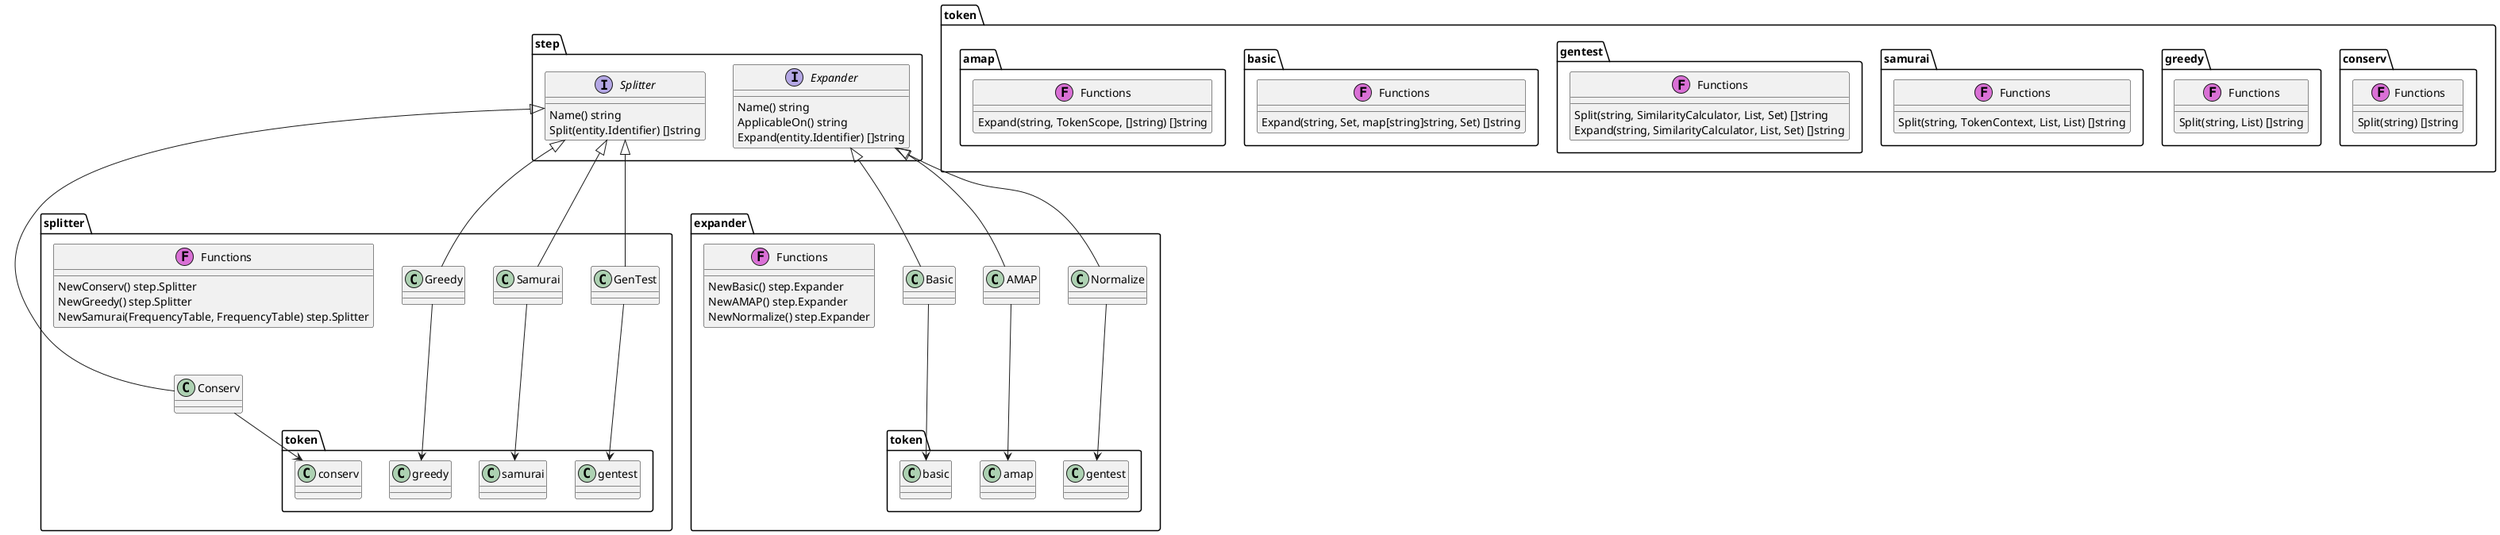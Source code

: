 @@startuml Pipeline Class Diagram

package step {
    interface Splitter {
        Name() string
        Split(entity.Identifier) []string
    }

    interface Expander {
        Name() string
        ApplicableOn() string
        Expand(entity.Identifier) []string
    }
}

package splitter {
    Splitter <|--- Conserv
    Splitter <|--- Greedy
    Splitter <|--- Samurai
    Splitter <|--- GenTest

    class splitter.Functions <<(F, orchid)>> {
        NewConserv() step.Splitter
        NewGreedy() step.Splitter
        NewSamurai(FrequencyTable, FrequencyTable) step.Splitter
    }

    class Conserv
    Conserv --> token.conserv

    class Greedy
    Greedy ---> token.greedy

    class Samurai
    Samurai ---> token.samurai

    class GenTest
    GenTest ---> token.gentest
}

package expander {
    Expander <|--- Basic
    Expander <|--- AMAP
    Expander <|--- Normalize

    class expander.Functions <<(F, orchid)>> {
        NewBasic() step.Expander
        NewAMAP() step.Expander
        NewNormalize() step.Expander
    }

    class Basic
    Basic ---> token.basic

    class AMAP
    AMAP ---> token.amap

    class Normalize
    Normalize ---> token.gentest
}

package token.conserv {
    class Functions <<(F, orchid)>> {
        Split(string) []string
    }
}

package token.greedy {
    class token.greedy.Functions <<(F, orchid)>> {
        Split(string, List) []string
    }
}

package token.samurai {
    class token.samurai.Functions <<(F, orchid)>> {
        Split(string, TokenContext, List, List) []string
    }
}

package token.gentest {
    class token.gentest.Functions <<(F, orchid)>> {
        Split(string, SimilarityCalculator, List, Set) []string
        Expand(string, SimilarityCalculator, List, Set) []string
    }
}

package token.basic {
    class token.basic.Functions <<(F, orchid)>> {
        Expand(string, Set, map[string]string, Set) []string
    }
}

package token.amap {
    class token.amap.Functions <<(F, orchid)>>  {
        Expand(string, TokenScope, []string) []string
    }
}

@@enduml
